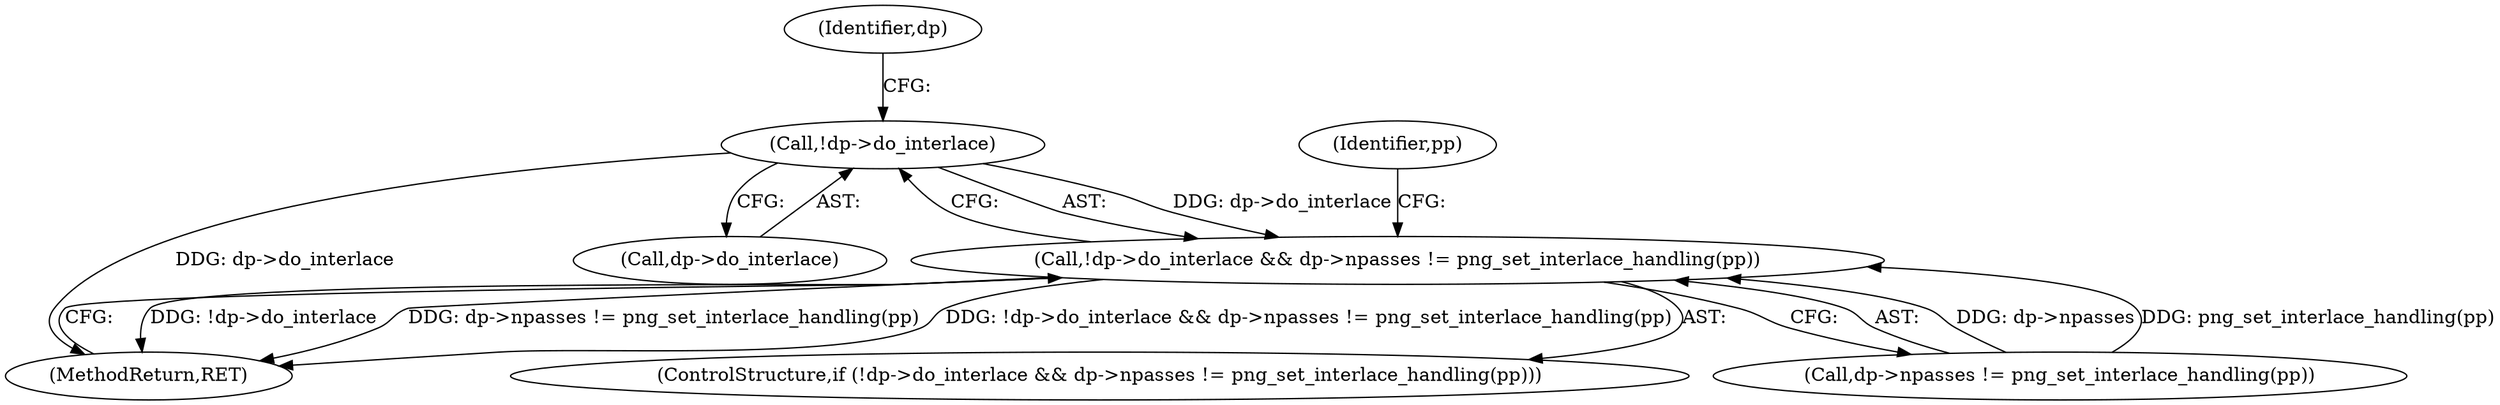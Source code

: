 digraph "0_Android_9d4853418ab2f754c2b63e091c29c5529b8b86ca_132@pointer" {
"1000511" [label="(Call,!dp->do_interlace)"];
"1000510" [label="(Call,!dp->do_interlace && dp->npasses != png_set_interlace_handling(pp))"];
"1000522" [label="(Identifier,pp)"];
"1000524" [label="(MethodReturn,RET)"];
"1000510" [label="(Call,!dp->do_interlace && dp->npasses != png_set_interlace_handling(pp))"];
"1000512" [label="(Call,dp->do_interlace)"];
"1000509" [label="(ControlStructure,if (!dp->do_interlace && dp->npasses != png_set_interlace_handling(pp)))"];
"1000515" [label="(Call,dp->npasses != png_set_interlace_handling(pp))"];
"1000517" [label="(Identifier,dp)"];
"1000511" [label="(Call,!dp->do_interlace)"];
"1000511" -> "1000510"  [label="AST: "];
"1000511" -> "1000512"  [label="CFG: "];
"1000512" -> "1000511"  [label="AST: "];
"1000517" -> "1000511"  [label="CFG: "];
"1000510" -> "1000511"  [label="CFG: "];
"1000511" -> "1000524"  [label="DDG: dp->do_interlace"];
"1000511" -> "1000510"  [label="DDG: dp->do_interlace"];
"1000510" -> "1000509"  [label="AST: "];
"1000510" -> "1000515"  [label="CFG: "];
"1000515" -> "1000510"  [label="AST: "];
"1000522" -> "1000510"  [label="CFG: "];
"1000524" -> "1000510"  [label="CFG: "];
"1000510" -> "1000524"  [label="DDG: !dp->do_interlace"];
"1000510" -> "1000524"  [label="DDG: dp->npasses != png_set_interlace_handling(pp)"];
"1000510" -> "1000524"  [label="DDG: !dp->do_interlace && dp->npasses != png_set_interlace_handling(pp)"];
"1000515" -> "1000510"  [label="DDG: dp->npasses"];
"1000515" -> "1000510"  [label="DDG: png_set_interlace_handling(pp)"];
}

